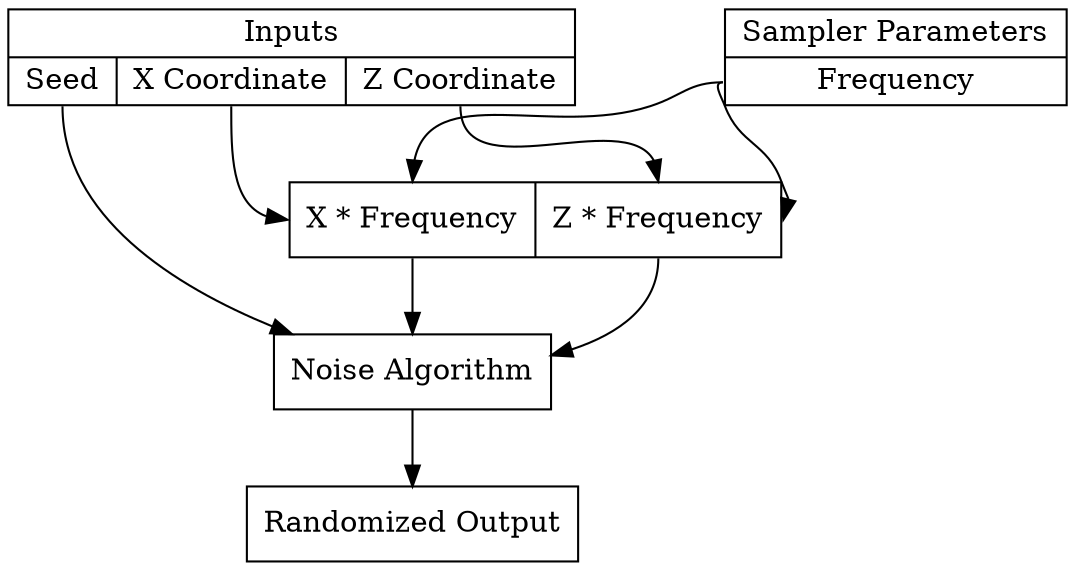 digraph {
    nodesep=1
    overlap=false
    node [shape=record]

    input [label="{Inputs|{<s> Seed|<x> X Coordinate|<z>Z Coordinate}}"]
    samplerparams [label="{Sampler Parameters|<f> Frequency}"]
    sampler [label="Noise Algorithm"]
    output [label="Randomized Output"]
    transform [label="<x> X * Frequency|<z> Z * Frequency"]

    sampler -> output

    input:s -> sampler
    samplerparams:f -> transform:x,transform:z
    input:x -> transform:x -> sampler
    input:z -> transform:z -> sampler
}
